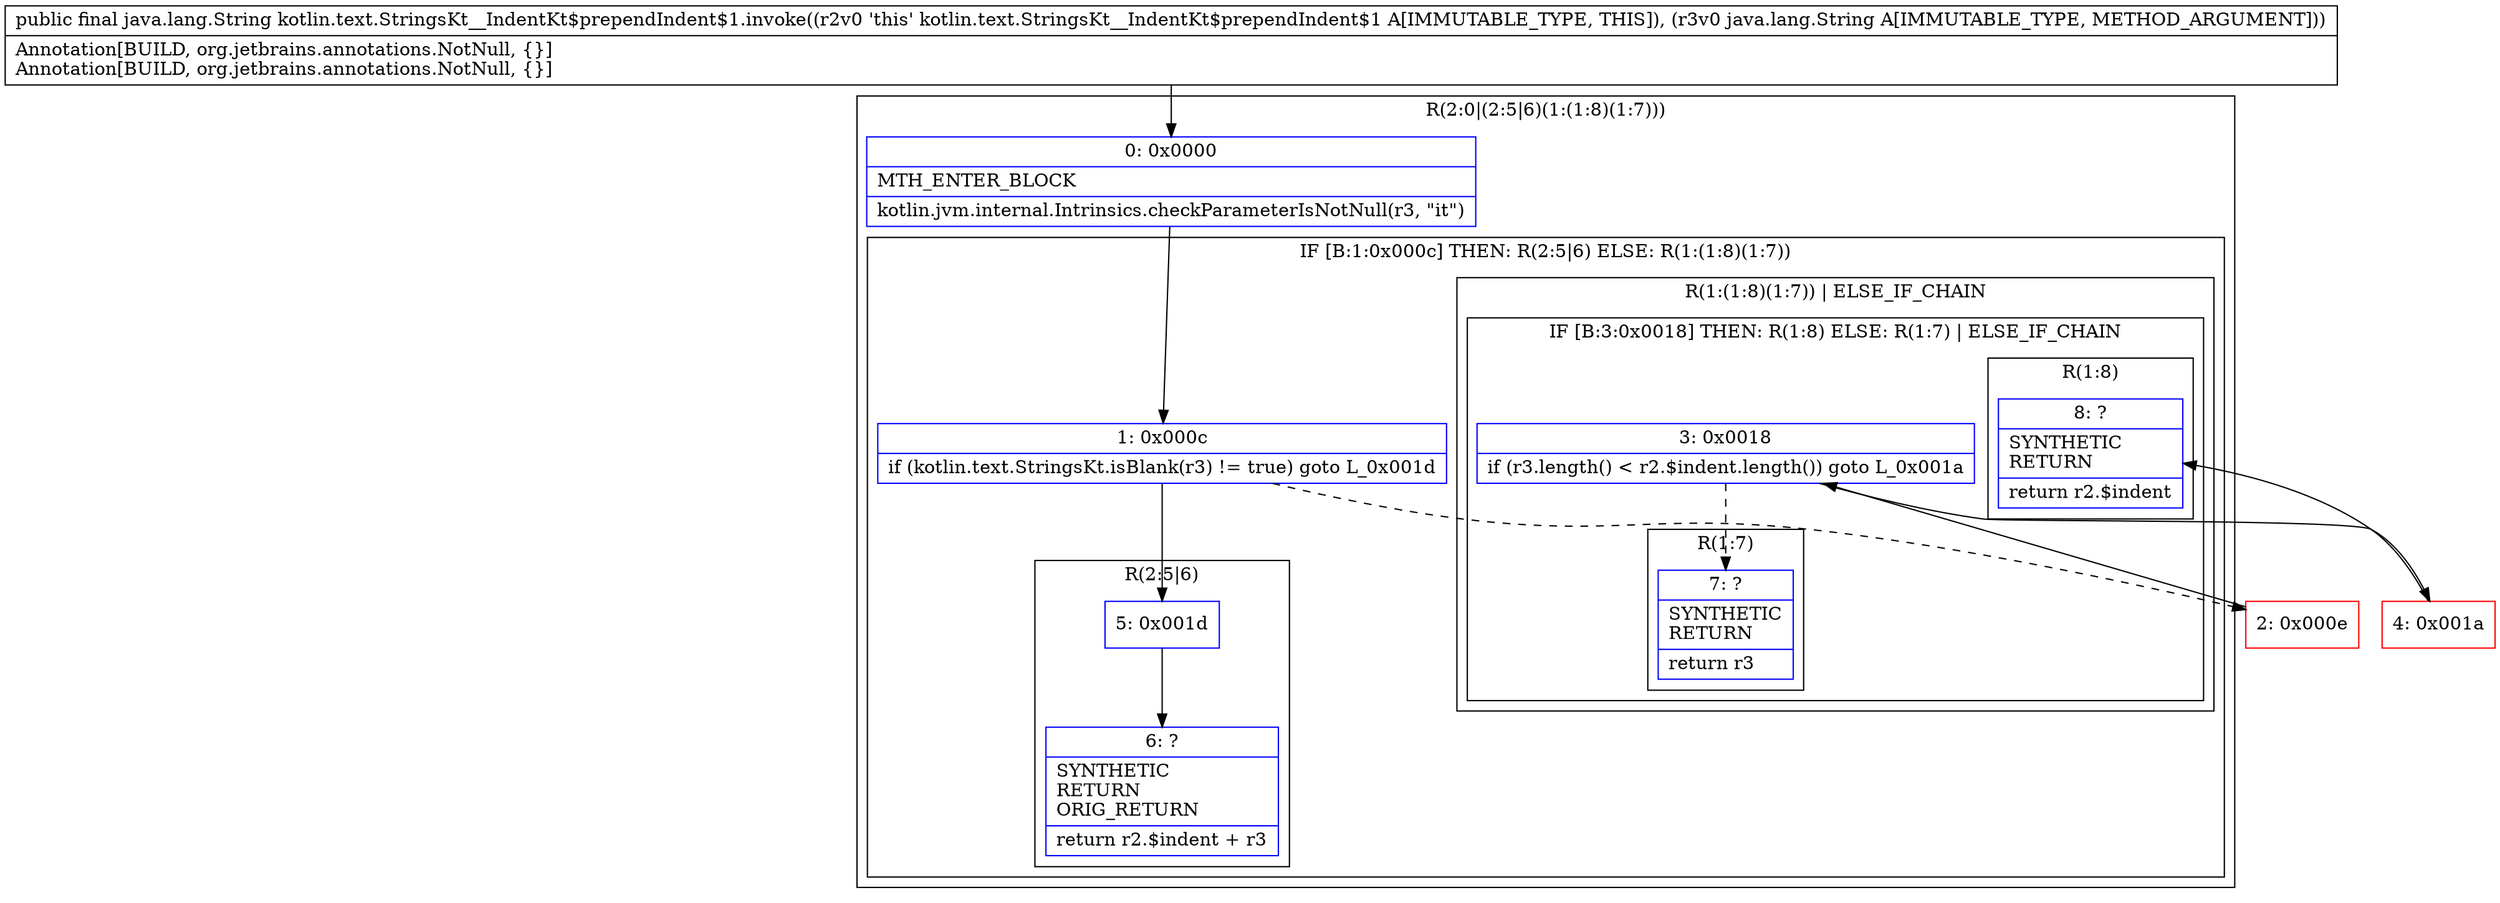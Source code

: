 digraph "CFG forkotlin.text.StringsKt__IndentKt$prependIndent$1.invoke(Ljava\/lang\/String;)Ljava\/lang\/String;" {
subgraph cluster_Region_876317830 {
label = "R(2:0|(2:5|6)(1:(1:8)(1:7)))";
node [shape=record,color=blue];
Node_0 [shape=record,label="{0\:\ 0x0000|MTH_ENTER_BLOCK\l|kotlin.jvm.internal.Intrinsics.checkParameterIsNotNull(r3, \"it\")\l}"];
subgraph cluster_IfRegion_1982341549 {
label = "IF [B:1:0x000c] THEN: R(2:5|6) ELSE: R(1:(1:8)(1:7))";
node [shape=record,color=blue];
Node_1 [shape=record,label="{1\:\ 0x000c|if (kotlin.text.StringsKt.isBlank(r3) != true) goto L_0x001d\l}"];
subgraph cluster_Region_634854126 {
label = "R(2:5|6)";
node [shape=record,color=blue];
Node_5 [shape=record,label="{5\:\ 0x001d}"];
Node_6 [shape=record,label="{6\:\ ?|SYNTHETIC\lRETURN\lORIG_RETURN\l|return r2.$indent + r3\l}"];
}
subgraph cluster_Region_381569295 {
label = "R(1:(1:8)(1:7)) | ELSE_IF_CHAIN\l";
node [shape=record,color=blue];
subgraph cluster_IfRegion_2114562274 {
label = "IF [B:3:0x0018] THEN: R(1:8) ELSE: R(1:7) | ELSE_IF_CHAIN\l";
node [shape=record,color=blue];
Node_3 [shape=record,label="{3\:\ 0x0018|if (r3.length() \< r2.$indent.length()) goto L_0x001a\l}"];
subgraph cluster_Region_1234951111 {
label = "R(1:8)";
node [shape=record,color=blue];
Node_8 [shape=record,label="{8\:\ ?|SYNTHETIC\lRETURN\l|return r2.$indent\l}"];
}
subgraph cluster_Region_1418115184 {
label = "R(1:7)";
node [shape=record,color=blue];
Node_7 [shape=record,label="{7\:\ ?|SYNTHETIC\lRETURN\l|return r3\l}"];
}
}
}
}
}
Node_2 [shape=record,color=red,label="{2\:\ 0x000e}"];
Node_4 [shape=record,color=red,label="{4\:\ 0x001a}"];
MethodNode[shape=record,label="{public final java.lang.String kotlin.text.StringsKt__IndentKt$prependIndent$1.invoke((r2v0 'this' kotlin.text.StringsKt__IndentKt$prependIndent$1 A[IMMUTABLE_TYPE, THIS]), (r3v0 java.lang.String A[IMMUTABLE_TYPE, METHOD_ARGUMENT]))  | Annotation[BUILD, org.jetbrains.annotations.NotNull, \{\}]\lAnnotation[BUILD, org.jetbrains.annotations.NotNull, \{\}]\l}"];
MethodNode -> Node_0;
Node_0 -> Node_1;
Node_1 -> Node_2[style=dashed];
Node_1 -> Node_5;
Node_5 -> Node_6;
Node_3 -> Node_4;
Node_3 -> Node_7[style=dashed];
Node_2 -> Node_3;
Node_4 -> Node_8;
}

